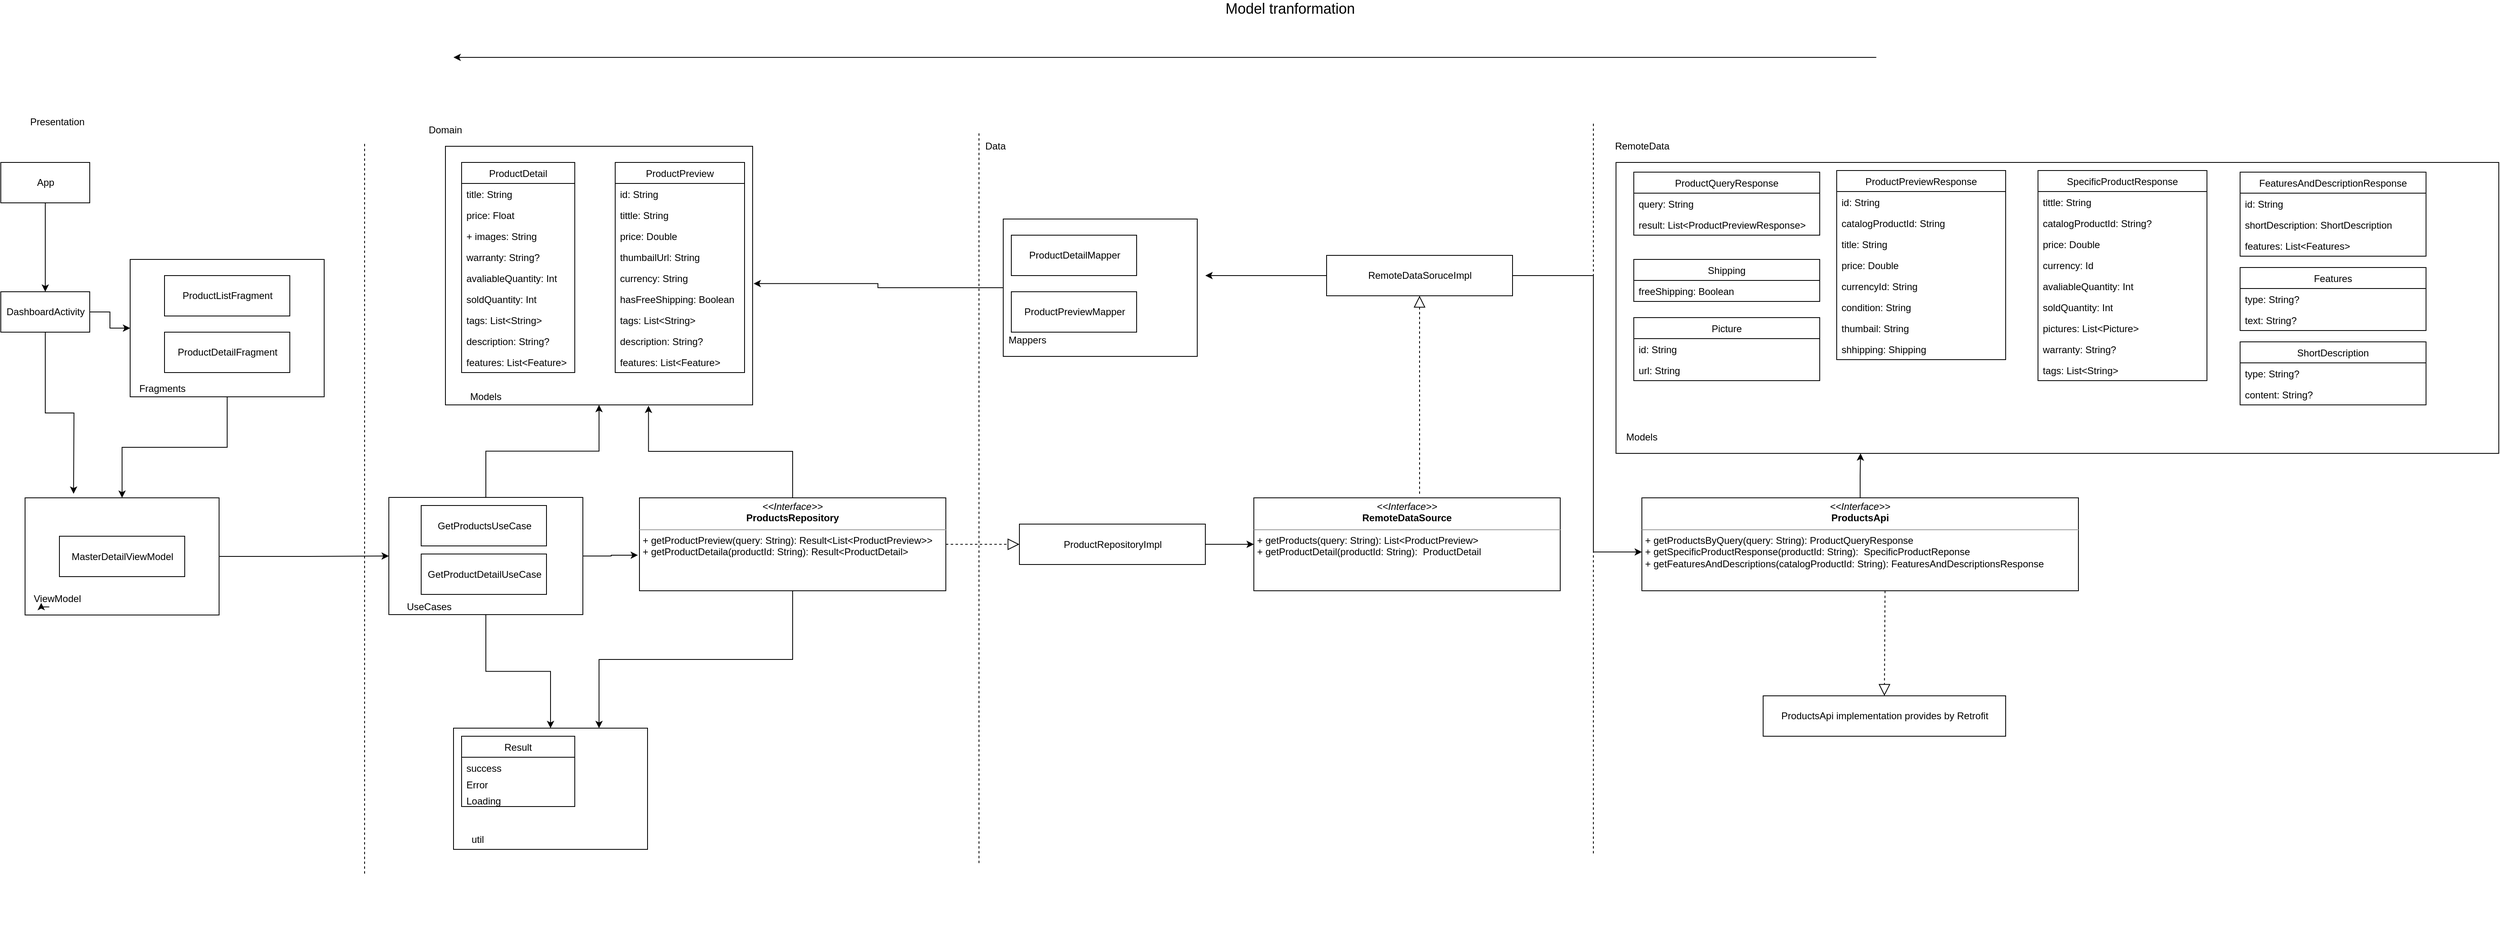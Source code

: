 <mxfile version="13.4.0" type="github">
  <diagram id="HxcKI7vzROYNtN91i_Sj" name="Page-1">
    <mxGraphModel dx="2946" dy="2818" grid="1" gridSize="10" guides="1" tooltips="1" connect="1" arrows="1" fold="1" page="1" pageScale="1" pageWidth="827" pageHeight="1169" math="0" shadow="0">
      <root>
        <mxCell id="0" />
        <mxCell id="1" parent="0" />
        <mxCell id="b2UoFCD5kMTcbCGWd69P-1" value="" style="endArrow=none;dashed=1;html=1;" edge="1" parent="1">
          <mxGeometry width="50" height="50" relative="1" as="geometry">
            <mxPoint x="520" y="1050" as="sourcePoint" />
            <mxPoint x="520" y="145" as="targetPoint" />
          </mxGeometry>
        </mxCell>
        <mxCell id="b2UoFCD5kMTcbCGWd69P-2" value="Presentation" style="text;html=1;strokeColor=none;fillColor=none;align=center;verticalAlign=middle;whiteSpace=wrap;rounded=0;" vertex="1" parent="1">
          <mxGeometry x="120" y="110" width="40" height="20" as="geometry" />
        </mxCell>
        <mxCell id="b2UoFCD5kMTcbCGWd69P-3" value="Domain" style="text;html=1;strokeColor=none;fillColor=none;align=center;verticalAlign=middle;whiteSpace=wrap;rounded=0;" vertex="1" parent="1">
          <mxGeometry x="600" y="120" width="40" height="20" as="geometry" />
        </mxCell>
        <mxCell id="b2UoFCD5kMTcbCGWd69P-4" value="Data" style="text;html=1;align=center;verticalAlign=middle;resizable=0;points=[];autosize=1;" vertex="1" parent="1">
          <mxGeometry x="1280" y="140" width="40" height="20" as="geometry" />
        </mxCell>
        <mxCell id="b2UoFCD5kMTcbCGWd69P-5" style="edgeStyle=orthogonalEdgeStyle;rounded=0;orthogonalLoop=1;jettySize=auto;html=1;" edge="1" parent="1" source="b2UoFCD5kMTcbCGWd69P-6" target="b2UoFCD5kMTcbCGWd69P-9">
          <mxGeometry relative="1" as="geometry" />
        </mxCell>
        <mxCell id="b2UoFCD5kMTcbCGWd69P-6" value="App" style="html=1;" vertex="1" parent="1">
          <mxGeometry x="70" y="170" width="110" height="50" as="geometry" />
        </mxCell>
        <mxCell id="b2UoFCD5kMTcbCGWd69P-7" style="edgeStyle=orthogonalEdgeStyle;rounded=0;orthogonalLoop=1;jettySize=auto;html=1;" edge="1" parent="1" source="b2UoFCD5kMTcbCGWd69P-9" target="b2UoFCD5kMTcbCGWd69P-11">
          <mxGeometry relative="1" as="geometry" />
        </mxCell>
        <mxCell id="b2UoFCD5kMTcbCGWd69P-8" style="edgeStyle=orthogonalEdgeStyle;rounded=0;orthogonalLoop=1;jettySize=auto;html=1;" edge="1" parent="1" source="b2UoFCD5kMTcbCGWd69P-9">
          <mxGeometry relative="1" as="geometry">
            <mxPoint x="160" y="580" as="targetPoint" />
          </mxGeometry>
        </mxCell>
        <mxCell id="b2UoFCD5kMTcbCGWd69P-9" value="DashboardActivity" style="html=1;" vertex="1" parent="1">
          <mxGeometry x="70" y="330" width="110" height="50" as="geometry" />
        </mxCell>
        <mxCell id="b2UoFCD5kMTcbCGWd69P-10" style="edgeStyle=orthogonalEdgeStyle;rounded=0;orthogonalLoop=1;jettySize=auto;html=1;" edge="1" parent="1" source="b2UoFCD5kMTcbCGWd69P-11" target="b2UoFCD5kMTcbCGWd69P-16">
          <mxGeometry relative="1" as="geometry" />
        </mxCell>
        <mxCell id="b2UoFCD5kMTcbCGWd69P-11" value="" style="rounded=0;whiteSpace=wrap;html=1;" vertex="1" parent="1">
          <mxGeometry x="230" y="290" width="240" height="170" as="geometry" />
        </mxCell>
        <mxCell id="b2UoFCD5kMTcbCGWd69P-12" value="ProductDetailFragment" style="html=1;" vertex="1" parent="1">
          <mxGeometry x="272.5" y="380" width="155" height="50" as="geometry" />
        </mxCell>
        <mxCell id="b2UoFCD5kMTcbCGWd69P-13" value="ProductListFragment" style="html=1;" vertex="1" parent="1">
          <mxGeometry x="272.5" y="310" width="155" height="50" as="geometry" />
        </mxCell>
        <mxCell id="b2UoFCD5kMTcbCGWd69P-14" value="Fragments" style="text;html=1;strokeColor=none;fillColor=none;align=center;verticalAlign=middle;whiteSpace=wrap;rounded=0;" vertex="1" parent="1">
          <mxGeometry x="250" y="440" width="40" height="20" as="geometry" />
        </mxCell>
        <mxCell id="b2UoFCD5kMTcbCGWd69P-15" style="edgeStyle=orthogonalEdgeStyle;rounded=0;orthogonalLoop=1;jettySize=auto;html=1;" edge="1" parent="1" source="b2UoFCD5kMTcbCGWd69P-16" target="b2UoFCD5kMTcbCGWd69P-45">
          <mxGeometry relative="1" as="geometry" />
        </mxCell>
        <mxCell id="b2UoFCD5kMTcbCGWd69P-16" value="" style="rounded=0;whiteSpace=wrap;html=1;" vertex="1" parent="1">
          <mxGeometry x="100" y="585" width="240" height="145" as="geometry" />
        </mxCell>
        <mxCell id="b2UoFCD5kMTcbCGWd69P-17" value="ViewModel" style="text;html=1;strokeColor=none;fillColor=none;align=center;verticalAlign=middle;whiteSpace=wrap;rounded=0;" vertex="1" parent="1">
          <mxGeometry x="120" y="700" width="40" height="20" as="geometry" />
        </mxCell>
        <mxCell id="b2UoFCD5kMTcbCGWd69P-18" style="edgeStyle=orthogonalEdgeStyle;rounded=0;orthogonalLoop=1;jettySize=auto;html=1;exitX=0.25;exitY=1;exitDx=0;exitDy=0;entryX=0;entryY=0.75;entryDx=0;entryDy=0;" edge="1" parent="1" source="b2UoFCD5kMTcbCGWd69P-17" target="b2UoFCD5kMTcbCGWd69P-17">
          <mxGeometry relative="1" as="geometry" />
        </mxCell>
        <mxCell id="b2UoFCD5kMTcbCGWd69P-19" value="MasterDetailViewModel" style="html=1;" vertex="1" parent="1">
          <mxGeometry x="142.5" y="632.5" width="155" height="50" as="geometry" />
        </mxCell>
        <mxCell id="b2UoFCD5kMTcbCGWd69P-20" value="" style="group" vertex="1" connectable="0" parent="1">
          <mxGeometry x="620" y="150" width="380" height="320" as="geometry" />
        </mxCell>
        <mxCell id="b2UoFCD5kMTcbCGWd69P-21" value="" style="rounded=0;whiteSpace=wrap;html=1;" vertex="1" parent="b2UoFCD5kMTcbCGWd69P-20">
          <mxGeometry width="380" height="320" as="geometry" />
        </mxCell>
        <mxCell id="b2UoFCD5kMTcbCGWd69P-22" value="ProductDetail" style="swimlane;fontStyle=0;childLayout=stackLayout;horizontal=1;startSize=26;fillColor=none;horizontalStack=0;resizeParent=1;resizeParentMax=0;resizeLast=0;collapsible=1;marginBottom=0;" vertex="1" parent="b2UoFCD5kMTcbCGWd69P-20">
          <mxGeometry x="20" y="20" width="140" height="260" as="geometry" />
        </mxCell>
        <mxCell id="b2UoFCD5kMTcbCGWd69P-23" value="title: String" style="text;strokeColor=none;fillColor=none;align=left;verticalAlign=top;spacingLeft=4;spacingRight=4;overflow=hidden;rotatable=0;points=[[0,0.5],[1,0.5]];portConstraint=eastwest;" vertex="1" parent="b2UoFCD5kMTcbCGWd69P-22">
          <mxGeometry y="26" width="140" height="26" as="geometry" />
        </mxCell>
        <mxCell id="b2UoFCD5kMTcbCGWd69P-24" value="price: Float" style="text;strokeColor=none;fillColor=none;align=left;verticalAlign=top;spacingLeft=4;spacingRight=4;overflow=hidden;rotatable=0;points=[[0,0.5],[1,0.5]];portConstraint=eastwest;" vertex="1" parent="b2UoFCD5kMTcbCGWd69P-22">
          <mxGeometry y="52" width="140" height="26" as="geometry" />
        </mxCell>
        <mxCell id="b2UoFCD5kMTcbCGWd69P-25" value="+ images: String" style="text;strokeColor=none;fillColor=none;align=left;verticalAlign=top;spacingLeft=4;spacingRight=4;overflow=hidden;rotatable=0;points=[[0,0.5],[1,0.5]];portConstraint=eastwest;" vertex="1" parent="b2UoFCD5kMTcbCGWd69P-22">
          <mxGeometry y="78" width="140" height="26" as="geometry" />
        </mxCell>
        <mxCell id="b2UoFCD5kMTcbCGWd69P-26" value="warranty: String?" style="text;strokeColor=none;fillColor=none;align=left;verticalAlign=top;spacingLeft=4;spacingRight=4;overflow=hidden;rotatable=0;points=[[0,0.5],[1,0.5]];portConstraint=eastwest;" vertex="1" parent="b2UoFCD5kMTcbCGWd69P-22">
          <mxGeometry y="104" width="140" height="26" as="geometry" />
        </mxCell>
        <mxCell id="b2UoFCD5kMTcbCGWd69P-27" value="avaliableQuantity: Int" style="text;strokeColor=none;fillColor=none;align=left;verticalAlign=top;spacingLeft=4;spacingRight=4;overflow=hidden;rotatable=0;points=[[0,0.5],[1,0.5]];portConstraint=eastwest;" vertex="1" parent="b2UoFCD5kMTcbCGWd69P-22">
          <mxGeometry y="130" width="140" height="26" as="geometry" />
        </mxCell>
        <mxCell id="b2UoFCD5kMTcbCGWd69P-28" value="soldQuantity: Int" style="text;strokeColor=none;fillColor=none;align=left;verticalAlign=top;spacingLeft=4;spacingRight=4;overflow=hidden;rotatable=0;points=[[0,0.5],[1,0.5]];portConstraint=eastwest;" vertex="1" parent="b2UoFCD5kMTcbCGWd69P-22">
          <mxGeometry y="156" width="140" height="26" as="geometry" />
        </mxCell>
        <mxCell id="b2UoFCD5kMTcbCGWd69P-29" value="tags: List&lt;String&gt;" style="text;strokeColor=none;fillColor=none;align=left;verticalAlign=top;spacingLeft=4;spacingRight=4;overflow=hidden;rotatable=0;points=[[0,0.5],[1,0.5]];portConstraint=eastwest;" vertex="1" parent="b2UoFCD5kMTcbCGWd69P-22">
          <mxGeometry y="182" width="140" height="26" as="geometry" />
        </mxCell>
        <mxCell id="b2UoFCD5kMTcbCGWd69P-30" value="description: String?" style="text;strokeColor=none;fillColor=none;align=left;verticalAlign=top;spacingLeft=4;spacingRight=4;overflow=hidden;rotatable=0;points=[[0,0.5],[1,0.5]];portConstraint=eastwest;" vertex="1" parent="b2UoFCD5kMTcbCGWd69P-22">
          <mxGeometry y="208" width="140" height="26" as="geometry" />
        </mxCell>
        <mxCell id="b2UoFCD5kMTcbCGWd69P-31" value="features: List&lt;Feature&gt;" style="text;strokeColor=none;fillColor=none;align=left;verticalAlign=top;spacingLeft=4;spacingRight=4;overflow=hidden;rotatable=0;points=[[0,0.5],[1,0.5]];portConstraint=eastwest;" vertex="1" parent="b2UoFCD5kMTcbCGWd69P-22">
          <mxGeometry y="234" width="140" height="26" as="geometry" />
        </mxCell>
        <mxCell id="b2UoFCD5kMTcbCGWd69P-32" value="ProductPreview" style="swimlane;fontStyle=0;childLayout=stackLayout;horizontal=1;startSize=26;fillColor=none;horizontalStack=0;resizeParent=1;resizeParentMax=0;resizeLast=0;collapsible=1;marginBottom=0;" vertex="1" parent="b2UoFCD5kMTcbCGWd69P-20">
          <mxGeometry x="210" y="20" width="160" height="260" as="geometry" />
        </mxCell>
        <mxCell id="b2UoFCD5kMTcbCGWd69P-33" value="id: String" style="text;strokeColor=none;fillColor=none;align=left;verticalAlign=top;spacingLeft=4;spacingRight=4;overflow=hidden;rotatable=0;points=[[0,0.5],[1,0.5]];portConstraint=eastwest;" vertex="1" parent="b2UoFCD5kMTcbCGWd69P-32">
          <mxGeometry y="26" width="160" height="26" as="geometry" />
        </mxCell>
        <mxCell id="b2UoFCD5kMTcbCGWd69P-34" value="tittle: String" style="text;strokeColor=none;fillColor=none;align=left;verticalAlign=top;spacingLeft=4;spacingRight=4;overflow=hidden;rotatable=0;points=[[0,0.5],[1,0.5]];portConstraint=eastwest;" vertex="1" parent="b2UoFCD5kMTcbCGWd69P-32">
          <mxGeometry y="52" width="160" height="26" as="geometry" />
        </mxCell>
        <mxCell id="b2UoFCD5kMTcbCGWd69P-35" value="price: Double" style="text;strokeColor=none;fillColor=none;align=left;verticalAlign=top;spacingLeft=4;spacingRight=4;overflow=hidden;rotatable=0;points=[[0,0.5],[1,0.5]];portConstraint=eastwest;" vertex="1" parent="b2UoFCD5kMTcbCGWd69P-32">
          <mxGeometry y="78" width="160" height="26" as="geometry" />
        </mxCell>
        <mxCell id="b2UoFCD5kMTcbCGWd69P-36" value="thumbailUrl: String" style="text;strokeColor=none;fillColor=none;align=left;verticalAlign=top;spacingLeft=4;spacingRight=4;overflow=hidden;rotatable=0;points=[[0,0.5],[1,0.5]];portConstraint=eastwest;" vertex="1" parent="b2UoFCD5kMTcbCGWd69P-32">
          <mxGeometry y="104" width="160" height="26" as="geometry" />
        </mxCell>
        <mxCell id="b2UoFCD5kMTcbCGWd69P-37" value="currency: String" style="text;strokeColor=none;fillColor=none;align=left;verticalAlign=top;spacingLeft=4;spacingRight=4;overflow=hidden;rotatable=0;points=[[0,0.5],[1,0.5]];portConstraint=eastwest;" vertex="1" parent="b2UoFCD5kMTcbCGWd69P-32">
          <mxGeometry y="130" width="160" height="26" as="geometry" />
        </mxCell>
        <mxCell id="b2UoFCD5kMTcbCGWd69P-38" value="hasFreeShipping: Boolean" style="text;strokeColor=none;fillColor=none;align=left;verticalAlign=top;spacingLeft=4;spacingRight=4;overflow=hidden;rotatable=0;points=[[0,0.5],[1,0.5]];portConstraint=eastwest;" vertex="1" parent="b2UoFCD5kMTcbCGWd69P-32">
          <mxGeometry y="156" width="160" height="26" as="geometry" />
        </mxCell>
        <mxCell id="b2UoFCD5kMTcbCGWd69P-39" value="tags: List&lt;String&gt;" style="text;strokeColor=none;fillColor=none;align=left;verticalAlign=top;spacingLeft=4;spacingRight=4;overflow=hidden;rotatable=0;points=[[0,0.5],[1,0.5]];portConstraint=eastwest;" vertex="1" parent="b2UoFCD5kMTcbCGWd69P-32">
          <mxGeometry y="182" width="160" height="26" as="geometry" />
        </mxCell>
        <mxCell id="b2UoFCD5kMTcbCGWd69P-40" value="description: String?" style="text;strokeColor=none;fillColor=none;align=left;verticalAlign=top;spacingLeft=4;spacingRight=4;overflow=hidden;rotatable=0;points=[[0,0.5],[1,0.5]];portConstraint=eastwest;" vertex="1" parent="b2UoFCD5kMTcbCGWd69P-32">
          <mxGeometry y="208" width="160" height="26" as="geometry" />
        </mxCell>
        <mxCell id="b2UoFCD5kMTcbCGWd69P-41" value="features: List&lt;Feature&gt;" style="text;strokeColor=none;fillColor=none;align=left;verticalAlign=top;spacingLeft=4;spacingRight=4;overflow=hidden;rotatable=0;points=[[0,0.5],[1,0.5]];portConstraint=eastwest;" vertex="1" parent="b2UoFCD5kMTcbCGWd69P-32">
          <mxGeometry y="234" width="160" height="26" as="geometry" />
        </mxCell>
        <mxCell id="b2UoFCD5kMTcbCGWd69P-42" value="Models" style="text;html=1;strokeColor=none;fillColor=none;align=center;verticalAlign=middle;whiteSpace=wrap;rounded=0;" vertex="1" parent="b2UoFCD5kMTcbCGWd69P-20">
          <mxGeometry x="30" y="300" width="40" height="20" as="geometry" />
        </mxCell>
        <mxCell id="b2UoFCD5kMTcbCGWd69P-43" value="" style="group" vertex="1" connectable="0" parent="1">
          <mxGeometry x="550" y="584.5" width="240" height="145" as="geometry" />
        </mxCell>
        <mxCell id="b2UoFCD5kMTcbCGWd69P-44" value="" style="group" vertex="1" connectable="0" parent="b2UoFCD5kMTcbCGWd69P-43">
          <mxGeometry width="240" height="145" as="geometry" />
        </mxCell>
        <mxCell id="b2UoFCD5kMTcbCGWd69P-45" value="" style="rounded=0;whiteSpace=wrap;html=1;" vertex="1" parent="b2UoFCD5kMTcbCGWd69P-44">
          <mxGeometry width="240" height="145" as="geometry" />
        </mxCell>
        <mxCell id="b2UoFCD5kMTcbCGWd69P-46" value="UseCases" style="text;html=1;strokeColor=none;fillColor=none;align=center;verticalAlign=middle;whiteSpace=wrap;rounded=0;" vertex="1" parent="b2UoFCD5kMTcbCGWd69P-44">
          <mxGeometry x="30" y="125" width="40" height="20" as="geometry" />
        </mxCell>
        <mxCell id="b2UoFCD5kMTcbCGWd69P-47" value="GetProductsUseCase" style="html=1;" vertex="1" parent="b2UoFCD5kMTcbCGWd69P-44">
          <mxGeometry x="40" y="10" width="155" height="50" as="geometry" />
        </mxCell>
        <mxCell id="b2UoFCD5kMTcbCGWd69P-48" value="GetProductDetailUseCase" style="html=1;" vertex="1" parent="b2UoFCD5kMTcbCGWd69P-44">
          <mxGeometry x="40" y="70" width="155" height="50" as="geometry" />
        </mxCell>
        <mxCell id="b2UoFCD5kMTcbCGWd69P-49" style="edgeStyle=orthogonalEdgeStyle;rounded=0;orthogonalLoop=1;jettySize=auto;html=1;entryX=0.5;entryY=1;entryDx=0;entryDy=0;" edge="1" parent="1" source="b2UoFCD5kMTcbCGWd69P-45" target="b2UoFCD5kMTcbCGWd69P-21">
          <mxGeometry relative="1" as="geometry" />
        </mxCell>
        <mxCell id="b2UoFCD5kMTcbCGWd69P-50" style="edgeStyle=orthogonalEdgeStyle;rounded=0;orthogonalLoop=1;jettySize=auto;html=1;entryX=0.661;entryY=1.003;entryDx=0;entryDy=0;entryPerimeter=0;" edge="1" parent="1" source="b2UoFCD5kMTcbCGWd69P-52" target="b2UoFCD5kMTcbCGWd69P-21">
          <mxGeometry relative="1" as="geometry" />
        </mxCell>
        <mxCell id="b2UoFCD5kMTcbCGWd69P-51" style="edgeStyle=orthogonalEdgeStyle;rounded=0;orthogonalLoop=1;jettySize=auto;html=1;entryX=0.75;entryY=0;entryDx=0;entryDy=0;" edge="1" parent="1" source="b2UoFCD5kMTcbCGWd69P-52" target="b2UoFCD5kMTcbCGWd69P-55">
          <mxGeometry relative="1" as="geometry" />
        </mxCell>
        <mxCell id="b2UoFCD5kMTcbCGWd69P-52" value="&lt;p style=&quot;margin: 0px ; margin-top: 4px ; text-align: center&quot;&gt;&lt;i&gt;&amp;lt;&amp;lt;Interface&amp;gt;&amp;gt;&lt;/i&gt;&lt;br&gt;&lt;b&gt;ProductsRepository&lt;/b&gt;&lt;/p&gt;&lt;hr size=&quot;1&quot;&gt;&lt;p style=&quot;margin: 0px ; margin-left: 4px&quot;&gt;+ getProductPreview(query: String): Result&amp;lt;List&amp;lt;ProductPreview&amp;gt;&amp;gt;&lt;br&gt;+ getProductDetaila(productId: String): Result&amp;lt;ProductDetail&amp;gt;&lt;/p&gt;" style="verticalAlign=top;align=left;overflow=fill;fontSize=12;fontFamily=Helvetica;html=1;" vertex="1" parent="1">
          <mxGeometry x="860" y="585" width="379" height="115" as="geometry" />
        </mxCell>
        <mxCell id="b2UoFCD5kMTcbCGWd69P-53" value="" style="group" vertex="1" connectable="0" parent="1">
          <mxGeometry x="610" y="800" width="380" height="320" as="geometry" />
        </mxCell>
        <mxCell id="b2UoFCD5kMTcbCGWd69P-54" value="" style="group" vertex="1" connectable="0" parent="b2UoFCD5kMTcbCGWd69P-53">
          <mxGeometry x="20" y="70" width="240" height="150" as="geometry" />
        </mxCell>
        <mxCell id="b2UoFCD5kMTcbCGWd69P-55" value="" style="rounded=0;whiteSpace=wrap;html=1;" vertex="1" parent="b2UoFCD5kMTcbCGWd69P-54">
          <mxGeometry width="240" height="150" as="geometry" />
        </mxCell>
        <mxCell id="b2UoFCD5kMTcbCGWd69P-56" value="Result" style="swimlane;fontStyle=0;childLayout=stackLayout;horizontal=1;startSize=26;fillColor=none;horizontalStack=0;resizeParent=1;resizeParentMax=0;resizeLast=0;collapsible=1;marginBottom=0;" vertex="1" parent="b2UoFCD5kMTcbCGWd69P-54">
          <mxGeometry x="10" y="10.005" width="140" height="86.938" as="geometry" />
        </mxCell>
        <mxCell id="b2UoFCD5kMTcbCGWd69P-57" value="success" style="text;strokeColor=none;fillColor=none;align=left;verticalAlign=top;spacingLeft=4;spacingRight=4;overflow=hidden;rotatable=0;points=[[0,0.5],[1,0.5]];portConstraint=eastwest;" vertex="1" parent="b2UoFCD5kMTcbCGWd69P-56">
          <mxGeometry y="26" width="140" height="20.312" as="geometry" />
        </mxCell>
        <mxCell id="b2UoFCD5kMTcbCGWd69P-58" value="Error" style="text;strokeColor=none;fillColor=none;align=left;verticalAlign=top;spacingLeft=4;spacingRight=4;overflow=hidden;rotatable=0;points=[[0,0.5],[1,0.5]];portConstraint=eastwest;" vertex="1" parent="b2UoFCD5kMTcbCGWd69P-56">
          <mxGeometry y="46.312" width="140" height="20.312" as="geometry" />
        </mxCell>
        <mxCell id="b2UoFCD5kMTcbCGWd69P-59" value="Loading" style="text;strokeColor=none;fillColor=none;align=left;verticalAlign=top;spacingLeft=4;spacingRight=4;overflow=hidden;rotatable=0;points=[[0,0.5],[1,0.5]];portConstraint=eastwest;" vertex="1" parent="b2UoFCD5kMTcbCGWd69P-56">
          <mxGeometry y="66.625" width="140" height="20.312" as="geometry" />
        </mxCell>
        <mxCell id="b2UoFCD5kMTcbCGWd69P-60" value="util" style="text;html=1;strokeColor=none;fillColor=none;align=center;verticalAlign=middle;whiteSpace=wrap;rounded=0;" vertex="1" parent="b2UoFCD5kMTcbCGWd69P-54">
          <mxGeometry x="10" y="130.005" width="40" height="15.625" as="geometry" />
        </mxCell>
        <mxCell id="b2UoFCD5kMTcbCGWd69P-61" style="edgeStyle=orthogonalEdgeStyle;rounded=0;orthogonalLoop=1;jettySize=auto;html=1;entryX=-0.005;entryY=0.617;entryDx=0;entryDy=0;entryPerimeter=0;" edge="1" parent="1" source="b2UoFCD5kMTcbCGWd69P-45" target="b2UoFCD5kMTcbCGWd69P-52">
          <mxGeometry relative="1" as="geometry" />
        </mxCell>
        <mxCell id="b2UoFCD5kMTcbCGWd69P-62" style="edgeStyle=orthogonalEdgeStyle;rounded=0;orthogonalLoop=1;jettySize=auto;html=1;entryX=0.5;entryY=0;entryDx=0;entryDy=0;" edge="1" parent="1" source="b2UoFCD5kMTcbCGWd69P-45" target="b2UoFCD5kMTcbCGWd69P-55">
          <mxGeometry relative="1" as="geometry" />
        </mxCell>
        <mxCell id="b2UoFCD5kMTcbCGWd69P-63" value="" style="endArrow=none;dashed=1;html=1;" edge="1" parent="1">
          <mxGeometry width="50" height="50" relative="1" as="geometry">
            <mxPoint x="1280" y="1037" as="sourcePoint" />
            <mxPoint x="1280" y="132" as="targetPoint" />
          </mxGeometry>
        </mxCell>
        <mxCell id="b2UoFCD5kMTcbCGWd69P-64" style="edgeStyle=orthogonalEdgeStyle;rounded=0;orthogonalLoop=1;jettySize=auto;html=1;entryX=0;entryY=0.5;entryDx=0;entryDy=0;" edge="1" parent="1" source="b2UoFCD5kMTcbCGWd69P-65" target="b2UoFCD5kMTcbCGWd69P-67">
          <mxGeometry relative="1" as="geometry" />
        </mxCell>
        <mxCell id="b2UoFCD5kMTcbCGWd69P-65" value="ProductRepositoryImpl" style="html=1;" vertex="1" parent="1">
          <mxGeometry x="1330" y="617.5" width="230" height="50" as="geometry" />
        </mxCell>
        <mxCell id="b2UoFCD5kMTcbCGWd69P-66" value="" style="endArrow=block;dashed=1;endFill=0;endSize=12;html=1;entryX=0;entryY=0.5;entryDx=0;entryDy=0;" edge="1" parent="1" source="b2UoFCD5kMTcbCGWd69P-52" target="b2UoFCD5kMTcbCGWd69P-65">
          <mxGeometry width="160" relative="1" as="geometry">
            <mxPoint x="1239" y="642.5" as="sourcePoint" />
            <mxPoint x="1399" y="642.5" as="targetPoint" />
          </mxGeometry>
        </mxCell>
        <mxCell id="b2UoFCD5kMTcbCGWd69P-67" value="&lt;p style=&quot;margin: 0px ; margin-top: 4px ; text-align: center&quot;&gt;&lt;i&gt;&amp;lt;&amp;lt;Interface&amp;gt;&amp;gt;&lt;/i&gt;&lt;br&gt;&lt;b&gt;RemoteDataSource&lt;/b&gt;&lt;/p&gt;&lt;hr size=&quot;1&quot;&gt;&lt;p style=&quot;margin: 0px ; margin-left: 4px&quot;&gt;+ getProducts(query: String): List&amp;lt;ProductPreview&amp;gt;&lt;br&gt;+ getProductDetail(productId: String):&amp;nbsp; ProductDetail&lt;/p&gt;" style="verticalAlign=top;align=left;overflow=fill;fontSize=12;fontFamily=Helvetica;html=1;" vertex="1" parent="1">
          <mxGeometry x="1620" y="585" width="379" height="115" as="geometry" />
        </mxCell>
        <mxCell id="b2UoFCD5kMTcbCGWd69P-68" style="edgeStyle=orthogonalEdgeStyle;rounded=0;orthogonalLoop=1;jettySize=auto;html=1;" edge="1" parent="1" source="b2UoFCD5kMTcbCGWd69P-70">
          <mxGeometry relative="1" as="geometry">
            <mxPoint x="1560" y="310" as="targetPoint" />
          </mxGeometry>
        </mxCell>
        <mxCell id="b2UoFCD5kMTcbCGWd69P-69" style="edgeStyle=orthogonalEdgeStyle;rounded=0;orthogonalLoop=1;jettySize=auto;html=1;entryX=0;entryY=0.583;entryDx=0;entryDy=0;entryPerimeter=0;" edge="1" parent="1" source="b2UoFCD5kMTcbCGWd69P-70" target="b2UoFCD5kMTcbCGWd69P-80">
          <mxGeometry relative="1" as="geometry">
            <Array as="points">
              <mxPoint x="2040" y="310" />
              <mxPoint x="2040" y="652" />
            </Array>
          </mxGeometry>
        </mxCell>
        <mxCell id="b2UoFCD5kMTcbCGWd69P-70" value="RemoteDataSoruceImpl" style="html=1;" vertex="1" parent="1">
          <mxGeometry x="1710" y="285" width="230" height="50" as="geometry" />
        </mxCell>
        <mxCell id="b2UoFCD5kMTcbCGWd69P-71" value="" style="endArrow=block;dashed=1;endFill=0;endSize=12;html=1;entryX=0.5;entryY=1;entryDx=0;entryDy=0;" edge="1" parent="1" target="b2UoFCD5kMTcbCGWd69P-70">
          <mxGeometry width="160" relative="1" as="geometry">
            <mxPoint x="1825" y="580" as="sourcePoint" />
            <mxPoint x="1901" y="390" as="targetPoint" />
          </mxGeometry>
        </mxCell>
        <mxCell id="b2UoFCD5kMTcbCGWd69P-72" style="edgeStyle=orthogonalEdgeStyle;rounded=0;orthogonalLoop=1;jettySize=auto;html=1;entryX=1.003;entryY=0.531;entryDx=0;entryDy=0;entryPerimeter=0;" edge="1" parent="1" source="b2UoFCD5kMTcbCGWd69P-73" target="b2UoFCD5kMTcbCGWd69P-21">
          <mxGeometry relative="1" as="geometry" />
        </mxCell>
        <mxCell id="b2UoFCD5kMTcbCGWd69P-73" value="" style="rounded=0;whiteSpace=wrap;html=1;" vertex="1" parent="1">
          <mxGeometry x="1310" y="240" width="240" height="170" as="geometry" />
        </mxCell>
        <mxCell id="b2UoFCD5kMTcbCGWd69P-74" value="Mappers" style="text;html=1;strokeColor=none;fillColor=none;align=center;verticalAlign=middle;whiteSpace=wrap;rounded=0;" vertex="1" parent="1">
          <mxGeometry x="1320" y="380" width="40" height="20" as="geometry" />
        </mxCell>
        <mxCell id="b2UoFCD5kMTcbCGWd69P-75" value="ProductDetailMapper" style="html=1;" vertex="1" parent="1">
          <mxGeometry x="1320" y="260" width="155" height="50" as="geometry" />
        </mxCell>
        <mxCell id="b2UoFCD5kMTcbCGWd69P-76" value="ProductPreviewMapper" style="html=1;" vertex="1" parent="1">
          <mxGeometry x="1320" y="330" width="155" height="50" as="geometry" />
        </mxCell>
        <mxCell id="b2UoFCD5kMTcbCGWd69P-77" value="" style="endArrow=none;dashed=1;html=1;" edge="1" parent="1">
          <mxGeometry width="50" height="50" relative="1" as="geometry">
            <mxPoint x="2040" y="1025" as="sourcePoint" />
            <mxPoint x="2040" y="120" as="targetPoint" />
          </mxGeometry>
        </mxCell>
        <mxCell id="b2UoFCD5kMTcbCGWd69P-78" value="RemoteData" style="text;html=1;align=center;verticalAlign=middle;resizable=0;points=[];autosize=1;" vertex="1" parent="1">
          <mxGeometry x="2060" y="140" width="80" height="20" as="geometry" />
        </mxCell>
        <mxCell id="b2UoFCD5kMTcbCGWd69P-79" style="edgeStyle=orthogonalEdgeStyle;rounded=0;orthogonalLoop=1;jettySize=auto;html=1;entryX=0.277;entryY=1;entryDx=0;entryDy=0;entryPerimeter=0;" edge="1" parent="1" source="b2UoFCD5kMTcbCGWd69P-80" target="b2UoFCD5kMTcbCGWd69P-83">
          <mxGeometry relative="1" as="geometry" />
        </mxCell>
        <mxCell id="b2UoFCD5kMTcbCGWd69P-80" value="&lt;p style=&quot;margin: 0px ; margin-top: 4px ; text-align: center&quot;&gt;&lt;i&gt;&amp;lt;&amp;lt;Interface&amp;gt;&amp;gt;&lt;/i&gt;&lt;br&gt;&lt;b&gt;ProductsApi&lt;/b&gt;&lt;/p&gt;&lt;hr size=&quot;1&quot;&gt;&lt;p style=&quot;margin: 0px ; margin-left: 4px&quot;&gt;+ getProductsByQuery(query: String): ProductQueryResponse&lt;br&gt;+ getSpecificProductResponse(productId: String):&amp;nbsp; SpecificProductReponse&lt;/p&gt;&lt;p style=&quot;margin: 0px ; margin-left: 4px&quot;&gt;+ getFeaturesAndDescriptions(catalogProductId: String): FeaturesAndDescriptionsResponse&lt;/p&gt;" style="verticalAlign=top;align=left;overflow=fill;fontSize=12;fontFamily=Helvetica;html=1;" vertex="1" parent="1">
          <mxGeometry x="2100" y="585" width="540" height="115" as="geometry" />
        </mxCell>
        <mxCell id="b2UoFCD5kMTcbCGWd69P-81" value="ProductsApi implementation provides by Retrofit" style="html=1;" vertex="1" parent="1">
          <mxGeometry x="2250" y="830" width="300" height="50" as="geometry" />
        </mxCell>
        <mxCell id="b2UoFCD5kMTcbCGWd69P-82" value="" style="endArrow=block;dashed=1;endFill=0;endSize=12;html=1;entryX=0.5;entryY=0;entryDx=0;entryDy=0;exitX=0.557;exitY=1;exitDx=0;exitDy=0;exitPerimeter=0;" edge="1" parent="1" source="b2UoFCD5kMTcbCGWd69P-80" target="b2UoFCD5kMTcbCGWd69P-81">
          <mxGeometry width="160" relative="1" as="geometry">
            <mxPoint x="2160" y="995" as="sourcePoint" />
            <mxPoint x="2160" y="750" as="targetPoint" />
          </mxGeometry>
        </mxCell>
        <mxCell id="b2UoFCD5kMTcbCGWd69P-83" value="" style="rounded=0;whiteSpace=wrap;html=1;" vertex="1" parent="1">
          <mxGeometry x="2068" y="170" width="1092" height="360" as="geometry" />
        </mxCell>
        <mxCell id="b2UoFCD5kMTcbCGWd69P-84" value="Models" style="text;html=1;strokeColor=none;fillColor=none;align=center;verticalAlign=middle;whiteSpace=wrap;rounded=0;" vertex="1" parent="1">
          <mxGeometry x="2080" y="500" width="40" height="20" as="geometry" />
        </mxCell>
        <mxCell id="b2UoFCD5kMTcbCGWd69P-85" value="ProductQueryResponse" style="swimlane;fontStyle=0;childLayout=stackLayout;horizontal=1;startSize=26;fillColor=none;horizontalStack=0;resizeParent=1;resizeParentMax=0;resizeLast=0;collapsible=1;marginBottom=0;" vertex="1" parent="1">
          <mxGeometry x="2090" y="182" width="230" height="78" as="geometry" />
        </mxCell>
        <mxCell id="b2UoFCD5kMTcbCGWd69P-86" value="query: String" style="text;strokeColor=none;fillColor=none;align=left;verticalAlign=top;spacingLeft=4;spacingRight=4;overflow=hidden;rotatable=0;points=[[0,0.5],[1,0.5]];portConstraint=eastwest;" vertex="1" parent="b2UoFCD5kMTcbCGWd69P-85">
          <mxGeometry y="26" width="230" height="26" as="geometry" />
        </mxCell>
        <mxCell id="b2UoFCD5kMTcbCGWd69P-87" value="result: List&lt;ProductPreviewResponse&gt;" style="text;strokeColor=none;fillColor=none;align=left;verticalAlign=top;spacingLeft=4;spacingRight=4;overflow=hidden;rotatable=0;points=[[0,0.5],[1,0.5]];portConstraint=eastwest;" vertex="1" parent="b2UoFCD5kMTcbCGWd69P-85">
          <mxGeometry y="52" width="230" height="26" as="geometry" />
        </mxCell>
        <mxCell id="b2UoFCD5kMTcbCGWd69P-88" value="ProductPreviewResponse" style="swimlane;fontStyle=0;childLayout=stackLayout;horizontal=1;startSize=26;fillColor=none;horizontalStack=0;resizeParent=1;resizeParentMax=0;resizeLast=0;collapsible=1;marginBottom=0;" vertex="1" parent="1">
          <mxGeometry x="2341" y="180" width="209" height="234" as="geometry" />
        </mxCell>
        <mxCell id="b2UoFCD5kMTcbCGWd69P-89" value="id: String" style="text;strokeColor=none;fillColor=none;align=left;verticalAlign=top;spacingLeft=4;spacingRight=4;overflow=hidden;rotatable=0;points=[[0,0.5],[1,0.5]];portConstraint=eastwest;" vertex="1" parent="b2UoFCD5kMTcbCGWd69P-88">
          <mxGeometry y="26" width="209" height="26" as="geometry" />
        </mxCell>
        <mxCell id="b2UoFCD5kMTcbCGWd69P-90" value="catalogProductId: String&#xa;" style="text;strokeColor=none;fillColor=none;align=left;verticalAlign=top;spacingLeft=4;spacingRight=4;overflow=hidden;rotatable=0;points=[[0,0.5],[1,0.5]];portConstraint=eastwest;" vertex="1" parent="b2UoFCD5kMTcbCGWd69P-88">
          <mxGeometry y="52" width="209" height="26" as="geometry" />
        </mxCell>
        <mxCell id="b2UoFCD5kMTcbCGWd69P-91" value="title: String" style="text;strokeColor=none;fillColor=none;align=left;verticalAlign=top;spacingLeft=4;spacingRight=4;overflow=hidden;rotatable=0;points=[[0,0.5],[1,0.5]];portConstraint=eastwest;" vertex="1" parent="b2UoFCD5kMTcbCGWd69P-88">
          <mxGeometry y="78" width="209" height="26" as="geometry" />
        </mxCell>
        <mxCell id="b2UoFCD5kMTcbCGWd69P-92" value="price: Double" style="text;strokeColor=none;fillColor=none;align=left;verticalAlign=top;spacingLeft=4;spacingRight=4;overflow=hidden;rotatable=0;points=[[0,0.5],[1,0.5]];portConstraint=eastwest;" vertex="1" parent="b2UoFCD5kMTcbCGWd69P-88">
          <mxGeometry y="104" width="209" height="26" as="geometry" />
        </mxCell>
        <mxCell id="b2UoFCD5kMTcbCGWd69P-93" value="currencyId: String" style="text;strokeColor=none;fillColor=none;align=left;verticalAlign=top;spacingLeft=4;spacingRight=4;overflow=hidden;rotatable=0;points=[[0,0.5],[1,0.5]];portConstraint=eastwest;" vertex="1" parent="b2UoFCD5kMTcbCGWd69P-88">
          <mxGeometry y="130" width="209" height="26" as="geometry" />
        </mxCell>
        <mxCell id="b2UoFCD5kMTcbCGWd69P-94" value="condition: String" style="text;strokeColor=none;fillColor=none;align=left;verticalAlign=top;spacingLeft=4;spacingRight=4;overflow=hidden;rotatable=0;points=[[0,0.5],[1,0.5]];portConstraint=eastwest;" vertex="1" parent="b2UoFCD5kMTcbCGWd69P-88">
          <mxGeometry y="156" width="209" height="26" as="geometry" />
        </mxCell>
        <mxCell id="b2UoFCD5kMTcbCGWd69P-95" value="thumbail: String" style="text;strokeColor=none;fillColor=none;align=left;verticalAlign=top;spacingLeft=4;spacingRight=4;overflow=hidden;rotatable=0;points=[[0,0.5],[1,0.5]];portConstraint=eastwest;" vertex="1" parent="b2UoFCD5kMTcbCGWd69P-88">
          <mxGeometry y="182" width="209" height="26" as="geometry" />
        </mxCell>
        <mxCell id="b2UoFCD5kMTcbCGWd69P-96" value="shhipping: Shipping" style="text;strokeColor=none;fillColor=none;align=left;verticalAlign=top;spacingLeft=4;spacingRight=4;overflow=hidden;rotatable=0;points=[[0,0.5],[1,0.5]];portConstraint=eastwest;" vertex="1" parent="b2UoFCD5kMTcbCGWd69P-88">
          <mxGeometry y="208" width="209" height="26" as="geometry" />
        </mxCell>
        <mxCell id="b2UoFCD5kMTcbCGWd69P-97" value="Shipping" style="swimlane;fontStyle=0;childLayout=stackLayout;horizontal=1;startSize=26;fillColor=none;horizontalStack=0;resizeParent=1;resizeParentMax=0;resizeLast=0;collapsible=1;marginBottom=0;" vertex="1" parent="1">
          <mxGeometry x="2090" y="290" width="230" height="52" as="geometry" />
        </mxCell>
        <mxCell id="b2UoFCD5kMTcbCGWd69P-98" value="freeShipping: Boolean" style="text;strokeColor=none;fillColor=none;align=left;verticalAlign=top;spacingLeft=4;spacingRight=4;overflow=hidden;rotatable=0;points=[[0,0.5],[1,0.5]];portConstraint=eastwest;" vertex="1" parent="b2UoFCD5kMTcbCGWd69P-97">
          <mxGeometry y="26" width="230" height="26" as="geometry" />
        </mxCell>
        <mxCell id="b2UoFCD5kMTcbCGWd69P-99" value="SpecificProductResponse" style="swimlane;fontStyle=0;childLayout=stackLayout;horizontal=1;startSize=26;fillColor=none;horizontalStack=0;resizeParent=1;resizeParentMax=0;resizeLast=0;collapsible=1;marginBottom=0;" vertex="1" parent="1">
          <mxGeometry x="2590" y="180" width="209" height="260" as="geometry" />
        </mxCell>
        <mxCell id="b2UoFCD5kMTcbCGWd69P-100" value="tittle: String" style="text;strokeColor=none;fillColor=none;align=left;verticalAlign=top;spacingLeft=4;spacingRight=4;overflow=hidden;rotatable=0;points=[[0,0.5],[1,0.5]];portConstraint=eastwest;" vertex="1" parent="b2UoFCD5kMTcbCGWd69P-99">
          <mxGeometry y="26" width="209" height="26" as="geometry" />
        </mxCell>
        <mxCell id="b2UoFCD5kMTcbCGWd69P-101" value="catalogProductId: String?" style="text;strokeColor=none;fillColor=none;align=left;verticalAlign=top;spacingLeft=4;spacingRight=4;overflow=hidden;rotatable=0;points=[[0,0.5],[1,0.5]];portConstraint=eastwest;" vertex="1" parent="b2UoFCD5kMTcbCGWd69P-99">
          <mxGeometry y="52" width="209" height="26" as="geometry" />
        </mxCell>
        <mxCell id="b2UoFCD5kMTcbCGWd69P-102" value="price: Double&#xa;" style="text;strokeColor=none;fillColor=none;align=left;verticalAlign=top;spacingLeft=4;spacingRight=4;overflow=hidden;rotatable=0;points=[[0,0.5],[1,0.5]];portConstraint=eastwest;" vertex="1" parent="b2UoFCD5kMTcbCGWd69P-99">
          <mxGeometry y="78" width="209" height="26" as="geometry" />
        </mxCell>
        <mxCell id="b2UoFCD5kMTcbCGWd69P-103" value="currency: Id" style="text;strokeColor=none;fillColor=none;align=left;verticalAlign=top;spacingLeft=4;spacingRight=4;overflow=hidden;rotatable=0;points=[[0,0.5],[1,0.5]];portConstraint=eastwest;" vertex="1" parent="b2UoFCD5kMTcbCGWd69P-99">
          <mxGeometry y="104" width="209" height="26" as="geometry" />
        </mxCell>
        <mxCell id="b2UoFCD5kMTcbCGWd69P-104" value="avaliableQuantity: Int&#xa;&#xa;" style="text;strokeColor=none;fillColor=none;align=left;verticalAlign=top;spacingLeft=4;spacingRight=4;overflow=hidden;rotatable=0;points=[[0,0.5],[1,0.5]];portConstraint=eastwest;" vertex="1" parent="b2UoFCD5kMTcbCGWd69P-99">
          <mxGeometry y="130" width="209" height="26" as="geometry" />
        </mxCell>
        <mxCell id="b2UoFCD5kMTcbCGWd69P-105" value="soldQuantity: Int" style="text;strokeColor=none;fillColor=none;align=left;verticalAlign=top;spacingLeft=4;spacingRight=4;overflow=hidden;rotatable=0;points=[[0,0.5],[1,0.5]];portConstraint=eastwest;" vertex="1" parent="b2UoFCD5kMTcbCGWd69P-99">
          <mxGeometry y="156" width="209" height="26" as="geometry" />
        </mxCell>
        <mxCell id="b2UoFCD5kMTcbCGWd69P-106" value="pictures: List&lt;Picture&gt;" style="text;strokeColor=none;fillColor=none;align=left;verticalAlign=top;spacingLeft=4;spacingRight=4;overflow=hidden;rotatable=0;points=[[0,0.5],[1,0.5]];portConstraint=eastwest;" vertex="1" parent="b2UoFCD5kMTcbCGWd69P-99">
          <mxGeometry y="182" width="209" height="26" as="geometry" />
        </mxCell>
        <mxCell id="b2UoFCD5kMTcbCGWd69P-107" value="warranty: String?" style="text;strokeColor=none;fillColor=none;align=left;verticalAlign=top;spacingLeft=4;spacingRight=4;overflow=hidden;rotatable=0;points=[[0,0.5],[1,0.5]];portConstraint=eastwest;" vertex="1" parent="b2UoFCD5kMTcbCGWd69P-99">
          <mxGeometry y="208" width="209" height="26" as="geometry" />
        </mxCell>
        <mxCell id="b2UoFCD5kMTcbCGWd69P-108" value="tags: List&lt;String&gt;" style="text;strokeColor=none;fillColor=none;align=left;verticalAlign=top;spacingLeft=4;spacingRight=4;overflow=hidden;rotatable=0;points=[[0,0.5],[1,0.5]];portConstraint=eastwest;" vertex="1" parent="b2UoFCD5kMTcbCGWd69P-99">
          <mxGeometry y="234" width="209" height="26" as="geometry" />
        </mxCell>
        <mxCell id="b2UoFCD5kMTcbCGWd69P-109" value="Picture" style="swimlane;fontStyle=0;childLayout=stackLayout;horizontal=1;startSize=26;fillColor=none;horizontalStack=0;resizeParent=1;resizeParentMax=0;resizeLast=0;collapsible=1;marginBottom=0;" vertex="1" parent="1">
          <mxGeometry x="2090" y="362" width="230" height="78" as="geometry" />
        </mxCell>
        <mxCell id="b2UoFCD5kMTcbCGWd69P-110" value="id: String" style="text;strokeColor=none;fillColor=none;align=left;verticalAlign=top;spacingLeft=4;spacingRight=4;overflow=hidden;rotatable=0;points=[[0,0.5],[1,0.5]];portConstraint=eastwest;" vertex="1" parent="b2UoFCD5kMTcbCGWd69P-109">
          <mxGeometry y="26" width="230" height="26" as="geometry" />
        </mxCell>
        <mxCell id="b2UoFCD5kMTcbCGWd69P-111" value="url: String" style="text;strokeColor=none;fillColor=none;align=left;verticalAlign=top;spacingLeft=4;spacingRight=4;overflow=hidden;rotatable=0;points=[[0,0.5],[1,0.5]];portConstraint=eastwest;" vertex="1" parent="b2UoFCD5kMTcbCGWd69P-109">
          <mxGeometry y="52" width="230" height="26" as="geometry" />
        </mxCell>
        <mxCell id="b2UoFCD5kMTcbCGWd69P-112" value="FeaturesAndDescriptionResponse" style="swimlane;fontStyle=0;childLayout=stackLayout;horizontal=1;startSize=26;fillColor=none;horizontalStack=0;resizeParent=1;resizeParentMax=0;resizeLast=0;collapsible=1;marginBottom=0;" vertex="1" parent="1">
          <mxGeometry x="2840" y="182" width="230" height="104" as="geometry" />
        </mxCell>
        <mxCell id="b2UoFCD5kMTcbCGWd69P-113" value="id: String" style="text;strokeColor=none;fillColor=none;align=left;verticalAlign=top;spacingLeft=4;spacingRight=4;overflow=hidden;rotatable=0;points=[[0,0.5],[1,0.5]];portConstraint=eastwest;" vertex="1" parent="b2UoFCD5kMTcbCGWd69P-112">
          <mxGeometry y="26" width="230" height="26" as="geometry" />
        </mxCell>
        <mxCell id="b2UoFCD5kMTcbCGWd69P-114" value="shortDescription: ShortDescription" style="text;strokeColor=none;fillColor=none;align=left;verticalAlign=top;spacingLeft=4;spacingRight=4;overflow=hidden;rotatable=0;points=[[0,0.5],[1,0.5]];portConstraint=eastwest;" vertex="1" parent="b2UoFCD5kMTcbCGWd69P-112">
          <mxGeometry y="52" width="230" height="26" as="geometry" />
        </mxCell>
        <mxCell id="b2UoFCD5kMTcbCGWd69P-115" value="features: List&lt;Features&gt;" style="text;strokeColor=none;fillColor=none;align=left;verticalAlign=top;spacingLeft=4;spacingRight=4;overflow=hidden;rotatable=0;points=[[0,0.5],[1,0.5]];portConstraint=eastwest;" vertex="1" parent="b2UoFCD5kMTcbCGWd69P-112">
          <mxGeometry y="78" width="230" height="26" as="geometry" />
        </mxCell>
        <mxCell id="b2UoFCD5kMTcbCGWd69P-116" value="Features" style="swimlane;fontStyle=0;childLayout=stackLayout;horizontal=1;startSize=26;fillColor=none;horizontalStack=0;resizeParent=1;resizeParentMax=0;resizeLast=0;collapsible=1;marginBottom=0;" vertex="1" parent="1">
          <mxGeometry x="2840" y="300" width="230" height="78" as="geometry" />
        </mxCell>
        <mxCell id="b2UoFCD5kMTcbCGWd69P-117" value="type: String?" style="text;strokeColor=none;fillColor=none;align=left;verticalAlign=top;spacingLeft=4;spacingRight=4;overflow=hidden;rotatable=0;points=[[0,0.5],[1,0.5]];portConstraint=eastwest;" vertex="1" parent="b2UoFCD5kMTcbCGWd69P-116">
          <mxGeometry y="26" width="230" height="26" as="geometry" />
        </mxCell>
        <mxCell id="b2UoFCD5kMTcbCGWd69P-118" value="text: String?" style="text;strokeColor=none;fillColor=none;align=left;verticalAlign=top;spacingLeft=4;spacingRight=4;overflow=hidden;rotatable=0;points=[[0,0.5],[1,0.5]];portConstraint=eastwest;" vertex="1" parent="b2UoFCD5kMTcbCGWd69P-116">
          <mxGeometry y="52" width="230" height="26" as="geometry" />
        </mxCell>
        <mxCell id="b2UoFCD5kMTcbCGWd69P-119" value="ShortDescription" style="swimlane;fontStyle=0;childLayout=stackLayout;horizontal=1;startSize=26;fillColor=none;horizontalStack=0;resizeParent=1;resizeParentMax=0;resizeLast=0;collapsible=1;marginBottom=0;" vertex="1" parent="1">
          <mxGeometry x="2840" y="392" width="230" height="78" as="geometry" />
        </mxCell>
        <mxCell id="b2UoFCD5kMTcbCGWd69P-120" value="type: String?" style="text;strokeColor=none;fillColor=none;align=left;verticalAlign=top;spacingLeft=4;spacingRight=4;overflow=hidden;rotatable=0;points=[[0,0.5],[1,0.5]];portConstraint=eastwest;" vertex="1" parent="b2UoFCD5kMTcbCGWd69P-119">
          <mxGeometry y="26" width="230" height="26" as="geometry" />
        </mxCell>
        <mxCell id="b2UoFCD5kMTcbCGWd69P-121" value="content: String?" style="text;strokeColor=none;fillColor=none;align=left;verticalAlign=top;spacingLeft=4;spacingRight=4;overflow=hidden;rotatable=0;points=[[0,0.5],[1,0.5]];portConstraint=eastwest;" vertex="1" parent="b2UoFCD5kMTcbCGWd69P-119">
          <mxGeometry y="52" width="230" height="26" as="geometry" />
        </mxCell>
        <mxCell id="b2UoFCD5kMTcbCGWd69P-122" value="" style="endArrow=classic;html=1;" edge="1" parent="1">
          <mxGeometry width="50" height="50" relative="1" as="geometry">
            <mxPoint x="2390" y="40" as="sourcePoint" />
            <mxPoint x="630" y="40" as="targetPoint" />
          </mxGeometry>
        </mxCell>
        <mxCell id="b2UoFCD5kMTcbCGWd69P-123" value="&lt;font style=&quot;font-size: 18px&quot;&gt;Model tranformation&lt;/font&gt;" style="text;html=1;strokeColor=none;fillColor=none;align=center;verticalAlign=middle;whiteSpace=wrap;rounded=0;" vertex="1" parent="1">
          <mxGeometry x="1570" y="-30" width="190" height="20" as="geometry" />
        </mxCell>
      </root>
    </mxGraphModel>
  </diagram>
</mxfile>
